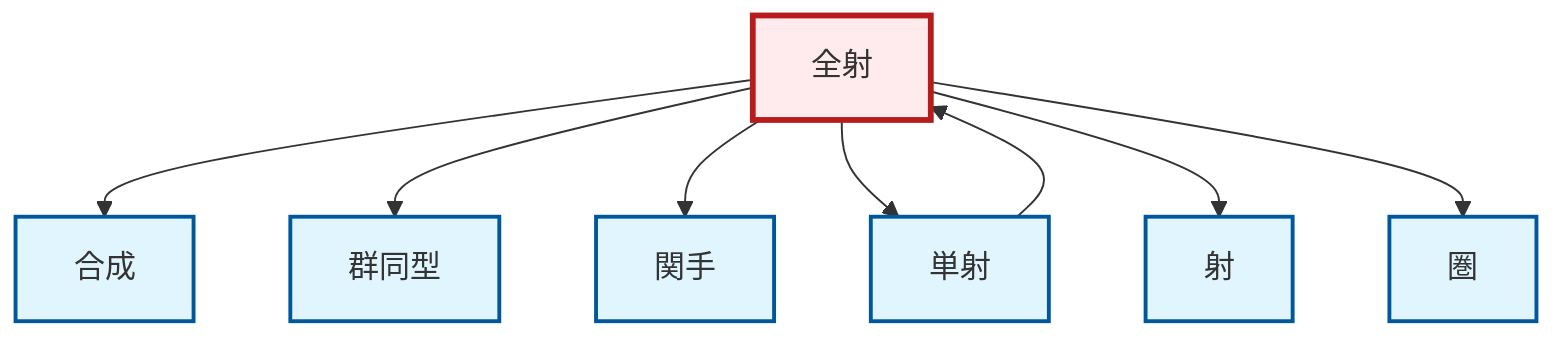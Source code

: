 graph TD
    classDef definition fill:#e1f5fe,stroke:#01579b,stroke-width:2px
    classDef theorem fill:#f3e5f5,stroke:#4a148c,stroke-width:2px
    classDef axiom fill:#fff3e0,stroke:#e65100,stroke-width:2px
    classDef example fill:#e8f5e9,stroke:#1b5e20,stroke-width:2px
    classDef current fill:#ffebee,stroke:#b71c1c,stroke-width:3px
    def-category["圏"]:::definition
    def-composition["合成"]:::definition
    def-isomorphism["群同型"]:::definition
    def-functor["関手"]:::definition
    def-epimorphism["全射"]:::definition
    def-monomorphism["単射"]:::definition
    def-morphism["射"]:::definition
    def-epimorphism --> def-composition
    def-epimorphism --> def-isomorphism
    def-epimorphism --> def-functor
    def-epimorphism --> def-monomorphism
    def-epimorphism --> def-morphism
    def-monomorphism --> def-epimorphism
    def-epimorphism --> def-category
    class def-epimorphism current